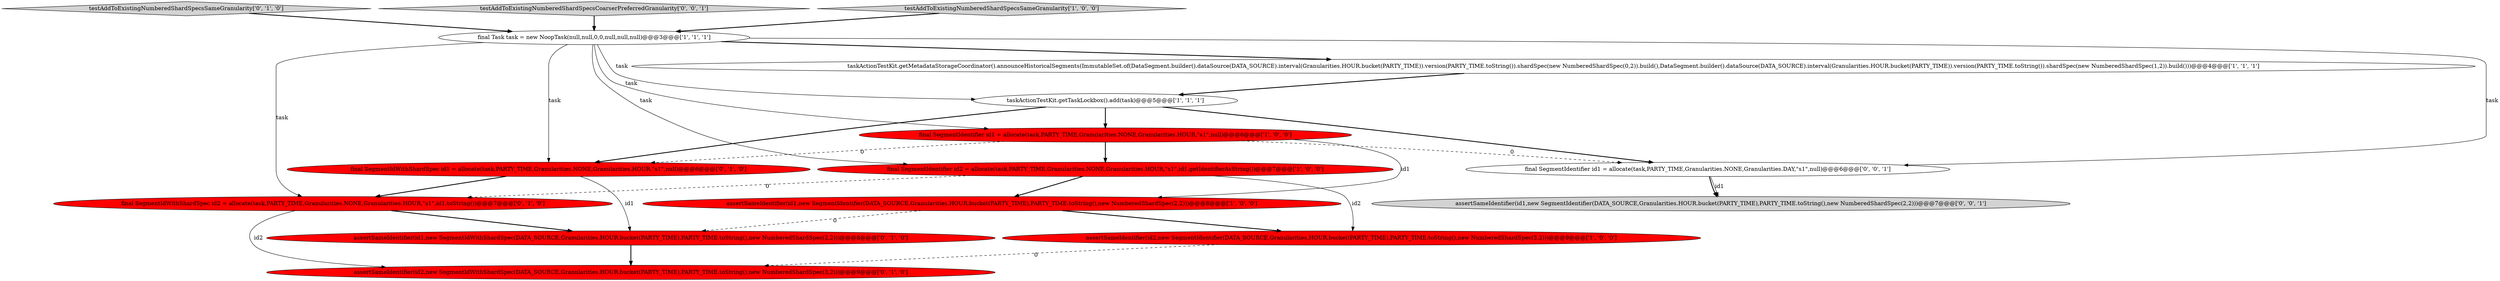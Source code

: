 digraph {
2 [style = filled, label = "assertSameIdentifier(id1,new SegmentIdentifier(DATA_SOURCE,Granularities.HOUR.bucket(PARTY_TIME),PARTY_TIME.toString(),new NumberedShardSpec(2,2)))@@@8@@@['1', '0', '0']", fillcolor = red, shape = ellipse image = "AAA1AAABBB1BBB"];
5 [style = filled, label = "final SegmentIdentifier id2 = allocate(task,PARTY_TIME,Granularities.NONE,Granularities.HOUR,\"s1\",id1.getIdentifierAsString())@@@7@@@['1', '0', '0']", fillcolor = red, shape = ellipse image = "AAA1AAABBB1BBB"];
15 [style = filled, label = "final SegmentIdentifier id1 = allocate(task,PARTY_TIME,Granularities.NONE,Granularities.DAY,\"s1\",null)@@@6@@@['0', '0', '1']", fillcolor = white, shape = ellipse image = "AAA0AAABBB3BBB"];
1 [style = filled, label = "final Task task = new NoopTask(null,null,0,0,null,null,null)@@@3@@@['1', '1', '1']", fillcolor = white, shape = ellipse image = "AAA0AAABBB1BBB"];
7 [style = filled, label = "final SegmentIdentifier id1 = allocate(task,PARTY_TIME,Granularities.NONE,Granularities.HOUR,\"s1\",null)@@@6@@@['1', '0', '0']", fillcolor = red, shape = ellipse image = "AAA1AAABBB1BBB"];
10 [style = filled, label = "testAddToExistingNumberedShardSpecsSameGranularity['0', '1', '0']", fillcolor = lightgray, shape = diamond image = "AAA0AAABBB2BBB"];
8 [style = filled, label = "final SegmentIdWithShardSpec id2 = allocate(task,PARTY_TIME,Granularities.NONE,Granularities.HOUR,\"s1\",id1.toString())@@@7@@@['0', '1', '0']", fillcolor = red, shape = ellipse image = "AAA1AAABBB2BBB"];
11 [style = filled, label = "final SegmentIdWithShardSpec id1 = allocate(task,PARTY_TIME,Granularities.NONE,Granularities.HOUR,\"s1\",null)@@@6@@@['0', '1', '0']", fillcolor = red, shape = ellipse image = "AAA1AAABBB2BBB"];
12 [style = filled, label = "assertSameIdentifier(id2,new SegmentIdWithShardSpec(DATA_SOURCE,Granularities.HOUR.bucket(PARTY_TIME),PARTY_TIME.toString(),new NumberedShardSpec(3,2)))@@@9@@@['0', '1', '0']", fillcolor = red, shape = ellipse image = "AAA1AAABBB2BBB"];
0 [style = filled, label = "taskActionTestKit.getTaskLockbox().add(task)@@@5@@@['1', '1', '1']", fillcolor = white, shape = ellipse image = "AAA0AAABBB1BBB"];
9 [style = filled, label = "assertSameIdentifier(id1,new SegmentIdWithShardSpec(DATA_SOURCE,Granularities.HOUR.bucket(PARTY_TIME),PARTY_TIME.toString(),new NumberedShardSpec(2,2)))@@@8@@@['0', '1', '0']", fillcolor = red, shape = ellipse image = "AAA1AAABBB2BBB"];
14 [style = filled, label = "testAddToExistingNumberedShardSpecsCoarserPreferredGranularity['0', '0', '1']", fillcolor = lightgray, shape = diamond image = "AAA0AAABBB3BBB"];
3 [style = filled, label = "taskActionTestKit.getMetadataStorageCoordinator().announceHistoricalSegments(ImmutableSet.of(DataSegment.builder().dataSource(DATA_SOURCE).interval(Granularities.HOUR.bucket(PARTY_TIME)).version(PARTY_TIME.toString()).shardSpec(new NumberedShardSpec(0,2)).build(),DataSegment.builder().dataSource(DATA_SOURCE).interval(Granularities.HOUR.bucket(PARTY_TIME)).version(PARTY_TIME.toString()).shardSpec(new NumberedShardSpec(1,2)).build()))@@@4@@@['1', '1', '1']", fillcolor = white, shape = ellipse image = "AAA0AAABBB1BBB"];
4 [style = filled, label = "assertSameIdentifier(id2,new SegmentIdentifier(DATA_SOURCE,Granularities.HOUR.bucket(PARTY_TIME),PARTY_TIME.toString(),new NumberedShardSpec(3,2)))@@@9@@@['1', '0', '0']", fillcolor = red, shape = ellipse image = "AAA1AAABBB1BBB"];
6 [style = filled, label = "testAddToExistingNumberedShardSpecsSameGranularity['1', '0', '0']", fillcolor = lightgray, shape = diamond image = "AAA0AAABBB1BBB"];
13 [style = filled, label = "assertSameIdentifier(id1,new SegmentIdentifier(DATA_SOURCE,Granularities.HOUR.bucket(PARTY_TIME),PARTY_TIME.toString(),new NumberedShardSpec(2,2)))@@@7@@@['0', '0', '1']", fillcolor = lightgray, shape = ellipse image = "AAA0AAABBB3BBB"];
1->5 [style = solid, label="task"];
11->9 [style = solid, label="id1"];
15->13 [style = bold, label=""];
1->3 [style = bold, label=""];
7->11 [style = dashed, label="0"];
0->11 [style = bold, label=""];
8->12 [style = solid, label="id2"];
1->0 [style = solid, label="task"];
2->4 [style = bold, label=""];
0->15 [style = bold, label=""];
3->0 [style = bold, label=""];
14->1 [style = bold, label=""];
4->12 [style = dashed, label="0"];
0->7 [style = bold, label=""];
6->1 [style = bold, label=""];
5->2 [style = bold, label=""];
7->5 [style = bold, label=""];
15->13 [style = solid, label="id1"];
1->7 [style = solid, label="task"];
5->4 [style = solid, label="id2"];
1->11 [style = solid, label="task"];
2->9 [style = dashed, label="0"];
8->9 [style = bold, label=""];
7->2 [style = solid, label="id1"];
7->15 [style = dashed, label="0"];
5->8 [style = dashed, label="0"];
11->8 [style = bold, label=""];
1->15 [style = solid, label="task"];
9->12 [style = bold, label=""];
10->1 [style = bold, label=""];
1->8 [style = solid, label="task"];
}
